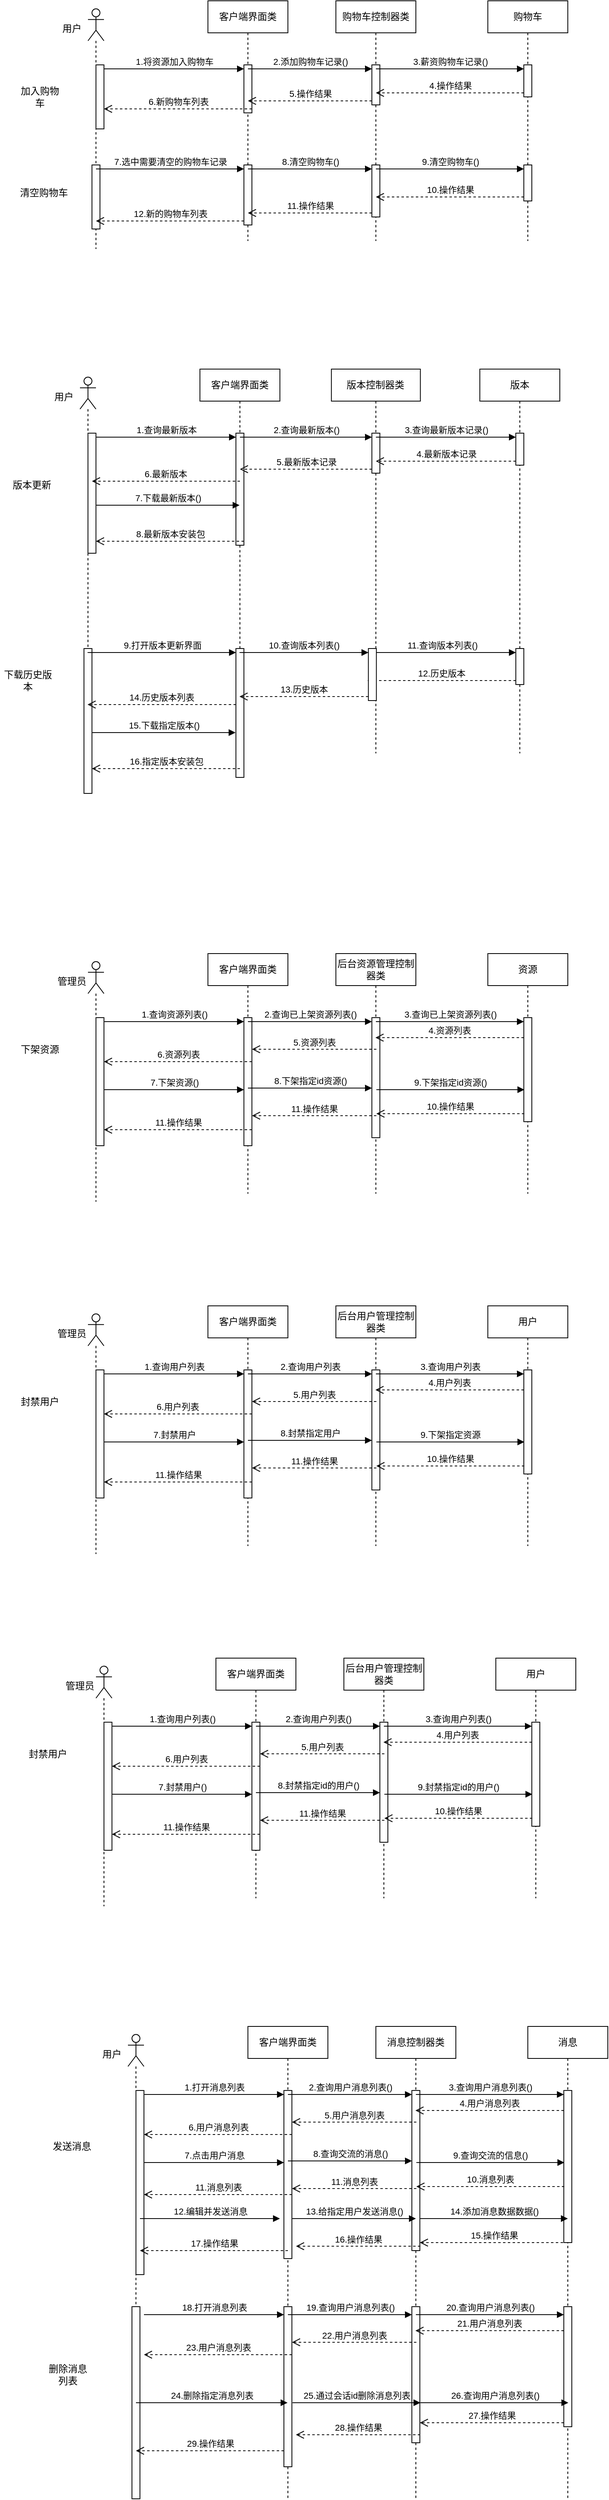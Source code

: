<mxfile version="24.2.2" type="github">
  <diagram name="第 1 页" id="rg37rK0ZUS6LvM8L5Lnt">
    <mxGraphModel dx="1500" dy="757" grid="1" gridSize="10" guides="1" tooltips="1" connect="1" arrows="1" fold="1" page="1" pageScale="1" pageWidth="827" pageHeight="1169" math="0" shadow="0">
      <root>
        <mxCell id="0" />
        <mxCell id="1" parent="0" />
        <mxCell id="FfkJ6QqM64WMyUVE7YDJ-1" value="" style="shape=umlLifeline;perimeter=lifelinePerimeter;whiteSpace=wrap;html=1;container=1;dropTarget=0;collapsible=0;recursiveResize=0;outlineConnect=0;portConstraint=eastwest;newEdgeStyle={&quot;curved&quot;:0,&quot;rounded&quot;:0};participant=umlActor;" vertex="1" parent="1">
          <mxGeometry x="120" y="370" width="20" height="300" as="geometry" />
        </mxCell>
        <mxCell id="FfkJ6QqM64WMyUVE7YDJ-8" value="" style="html=1;points=[[0,0,0,0,5],[0,1,0,0,-5],[1,0,0,0,5],[1,1,0,0,-5]];perimeter=orthogonalPerimeter;outlineConnect=0;targetShapes=umlLifeline;portConstraint=eastwest;newEdgeStyle={&quot;curved&quot;:0,&quot;rounded&quot;:0};" vertex="1" parent="FfkJ6QqM64WMyUVE7YDJ-1">
          <mxGeometry x="10" y="70" width="10" height="80" as="geometry" />
        </mxCell>
        <mxCell id="FfkJ6QqM64WMyUVE7YDJ-18" value="" style="html=1;points=[[0,0,0,0,5],[0,1,0,0,-5],[1,0,0,0,5],[1,1,0,0,-5]];perimeter=orthogonalPerimeter;outlineConnect=0;targetShapes=umlLifeline;portConstraint=eastwest;newEdgeStyle={&quot;curved&quot;:0,&quot;rounded&quot;:0};" vertex="1" parent="FfkJ6QqM64WMyUVE7YDJ-1">
          <mxGeometry x="5" y="195" width="10" height="80" as="geometry" />
        </mxCell>
        <mxCell id="FfkJ6QqM64WMyUVE7YDJ-2" value="客户端界面类" style="shape=umlLifeline;perimeter=lifelinePerimeter;whiteSpace=wrap;html=1;container=1;dropTarget=0;collapsible=0;recursiveResize=0;outlineConnect=0;portConstraint=eastwest;newEdgeStyle={&quot;curved&quot;:0,&quot;rounded&quot;:0};" vertex="1" parent="1">
          <mxGeometry x="270" y="360" width="100" height="300" as="geometry" />
        </mxCell>
        <mxCell id="FfkJ6QqM64WMyUVE7YDJ-5" value="" style="html=1;points=[[0,0,0,0,5],[0,1,0,0,-5],[1,0,0,0,5],[1,1,0,0,-5]];perimeter=orthogonalPerimeter;outlineConnect=0;targetShapes=umlLifeline;portConstraint=eastwest;newEdgeStyle={&quot;curved&quot;:0,&quot;rounded&quot;:0};" vertex="1" parent="FfkJ6QqM64WMyUVE7YDJ-2">
          <mxGeometry x="45" y="80" width="10" height="60" as="geometry" />
        </mxCell>
        <mxCell id="FfkJ6QqM64WMyUVE7YDJ-19" value="" style="html=1;points=[[0,0,0,0,5],[0,1,0,0,-5],[1,0,0,0,5],[1,1,0,0,-5]];perimeter=orthogonalPerimeter;outlineConnect=0;targetShapes=umlLifeline;portConstraint=eastwest;newEdgeStyle={&quot;curved&quot;:0,&quot;rounded&quot;:0};" vertex="1" parent="FfkJ6QqM64WMyUVE7YDJ-2">
          <mxGeometry x="45" y="205" width="10" height="75" as="geometry" />
        </mxCell>
        <mxCell id="FfkJ6QqM64WMyUVE7YDJ-3" value="购物车控制器类" style="shape=umlLifeline;perimeter=lifelinePerimeter;whiteSpace=wrap;html=1;container=1;dropTarget=0;collapsible=0;recursiveResize=0;outlineConnect=0;portConstraint=eastwest;newEdgeStyle={&quot;curved&quot;:0,&quot;rounded&quot;:0};" vertex="1" parent="1">
          <mxGeometry x="430" y="360" width="100" height="300" as="geometry" />
        </mxCell>
        <mxCell id="FfkJ6QqM64WMyUVE7YDJ-10" value="" style="html=1;points=[[0,0,0,0,5],[0,1,0,0,-5],[1,0,0,0,5],[1,1,0,0,-5]];perimeter=orthogonalPerimeter;outlineConnect=0;targetShapes=umlLifeline;portConstraint=eastwest;newEdgeStyle={&quot;curved&quot;:0,&quot;rounded&quot;:0};" vertex="1" parent="FfkJ6QqM64WMyUVE7YDJ-3">
          <mxGeometry x="45" y="80" width="10" height="50" as="geometry" />
        </mxCell>
        <mxCell id="FfkJ6QqM64WMyUVE7YDJ-22" value="" style="html=1;points=[[0,0,0,0,5],[0,1,0,0,-5],[1,0,0,0,5],[1,1,0,0,-5]];perimeter=orthogonalPerimeter;outlineConnect=0;targetShapes=umlLifeline;portConstraint=eastwest;newEdgeStyle={&quot;curved&quot;:0,&quot;rounded&quot;:0};" vertex="1" parent="FfkJ6QqM64WMyUVE7YDJ-3">
          <mxGeometry x="45" y="205" width="10" height="65" as="geometry" />
        </mxCell>
        <mxCell id="FfkJ6QqM64WMyUVE7YDJ-4" value="购物车" style="shape=umlLifeline;perimeter=lifelinePerimeter;whiteSpace=wrap;html=1;container=1;dropTarget=0;collapsible=0;recursiveResize=0;outlineConnect=0;portConstraint=eastwest;newEdgeStyle={&quot;curved&quot;:0,&quot;rounded&quot;:0};" vertex="1" parent="1">
          <mxGeometry x="620" y="360" width="100" height="300" as="geometry" />
        </mxCell>
        <mxCell id="FfkJ6QqM64WMyUVE7YDJ-13" value="" style="html=1;points=[[0,0,0,0,5],[0,1,0,0,-5],[1,0,0,0,5],[1,1,0,0,-5]];perimeter=orthogonalPerimeter;outlineConnect=0;targetShapes=umlLifeline;portConstraint=eastwest;newEdgeStyle={&quot;curved&quot;:0,&quot;rounded&quot;:0};" vertex="1" parent="FfkJ6QqM64WMyUVE7YDJ-4">
          <mxGeometry x="45" y="80" width="10" height="40" as="geometry" />
        </mxCell>
        <mxCell id="FfkJ6QqM64WMyUVE7YDJ-25" value="" style="html=1;points=[[0,0,0,0,5],[0,1,0,0,-5],[1,0,0,0,5],[1,1,0,0,-5]];perimeter=orthogonalPerimeter;outlineConnect=0;targetShapes=umlLifeline;portConstraint=eastwest;newEdgeStyle={&quot;curved&quot;:0,&quot;rounded&quot;:0};" vertex="1" parent="FfkJ6QqM64WMyUVE7YDJ-4">
          <mxGeometry x="45" y="205" width="10" height="45" as="geometry" />
        </mxCell>
        <mxCell id="FfkJ6QqM64WMyUVE7YDJ-6" value="1.将资源加入购物车" style="html=1;verticalAlign=bottom;endArrow=block;curved=0;rounded=0;entryX=0;entryY=0;entryDx=0;entryDy=5;entryPerimeter=0;" edge="1" target="FfkJ6QqM64WMyUVE7YDJ-5" parent="1" source="FfkJ6QqM64WMyUVE7YDJ-8">
          <mxGeometry x="0.006" relative="1" as="geometry">
            <mxPoint x="190" y="445" as="sourcePoint" />
            <mxPoint as="offset" />
          </mxGeometry>
        </mxCell>
        <mxCell id="FfkJ6QqM64WMyUVE7YDJ-9" value="用户" style="text;html=1;align=center;verticalAlign=middle;whiteSpace=wrap;rounded=0;" vertex="1" parent="1">
          <mxGeometry x="70" y="380" width="60" height="30" as="geometry" />
        </mxCell>
        <mxCell id="FfkJ6QqM64WMyUVE7YDJ-7" value="6.新购物车列表" style="html=1;verticalAlign=bottom;endArrow=open;dashed=1;endSize=8;curved=0;rounded=0;exitX=1;exitY=1;exitDx=0;exitDy=-5;" edge="1" source="FfkJ6QqM64WMyUVE7YDJ-5" parent="1" target="FfkJ6QqM64WMyUVE7YDJ-8">
          <mxGeometry relative="1" as="geometry">
            <mxPoint x="395" y="515" as="targetPoint" />
          </mxGeometry>
        </mxCell>
        <mxCell id="FfkJ6QqM64WMyUVE7YDJ-11" value="2.添加购物车记录()" style="html=1;verticalAlign=bottom;endArrow=block;curved=0;rounded=0;entryX=0;entryY=0;entryDx=0;entryDy=5;" edge="1" target="FfkJ6QqM64WMyUVE7YDJ-10" parent="1" source="FfkJ6QqM64WMyUVE7YDJ-2">
          <mxGeometry relative="1" as="geometry">
            <mxPoint x="405" y="445" as="sourcePoint" />
          </mxGeometry>
        </mxCell>
        <mxCell id="FfkJ6QqM64WMyUVE7YDJ-12" value="5.操作结果" style="html=1;verticalAlign=bottom;endArrow=open;dashed=1;endSize=8;curved=0;rounded=0;exitX=0;exitY=1;exitDx=0;exitDy=-5;" edge="1" source="FfkJ6QqM64WMyUVE7YDJ-10" parent="1" target="FfkJ6QqM64WMyUVE7YDJ-2">
          <mxGeometry relative="1" as="geometry">
            <mxPoint x="405" y="515" as="targetPoint" />
          </mxGeometry>
        </mxCell>
        <mxCell id="FfkJ6QqM64WMyUVE7YDJ-14" value="3.薪资购物车记录()" style="html=1;verticalAlign=bottom;endArrow=block;curved=0;rounded=0;entryX=0;entryY=0;entryDx=0;entryDy=5;" edge="1" target="FfkJ6QqM64WMyUVE7YDJ-13" parent="1" source="FfkJ6QqM64WMyUVE7YDJ-3">
          <mxGeometry x="0.003" relative="1" as="geometry">
            <mxPoint x="595" y="445" as="sourcePoint" />
            <mxPoint as="offset" />
          </mxGeometry>
        </mxCell>
        <mxCell id="FfkJ6QqM64WMyUVE7YDJ-15" value="4.操作结果" style="html=1;verticalAlign=bottom;endArrow=open;dashed=1;endSize=8;curved=0;rounded=0;exitX=0;exitY=1;exitDx=0;exitDy=-5;" edge="1" source="FfkJ6QqM64WMyUVE7YDJ-13" parent="1" target="FfkJ6QqM64WMyUVE7YDJ-3">
          <mxGeometry relative="1" as="geometry">
            <mxPoint x="595" y="515" as="targetPoint" />
          </mxGeometry>
        </mxCell>
        <mxCell id="FfkJ6QqM64WMyUVE7YDJ-16" value="加入购物车" style="text;html=1;align=center;verticalAlign=middle;whiteSpace=wrap;rounded=0;" vertex="1" parent="1">
          <mxGeometry x="30" y="465" width="60" height="30" as="geometry" />
        </mxCell>
        <mxCell id="FfkJ6QqM64WMyUVE7YDJ-17" value="清空购物车" style="text;html=1;align=center;verticalAlign=middle;whiteSpace=wrap;rounded=0;" vertex="1" parent="1">
          <mxGeometry x="30" y="585" width="70" height="30" as="geometry" />
        </mxCell>
        <mxCell id="FfkJ6QqM64WMyUVE7YDJ-20" value="7.选中需要清空的购物车记录" style="html=1;verticalAlign=bottom;endArrow=block;curved=0;rounded=0;entryX=0;entryY=0;entryDx=0;entryDy=5;" edge="1" target="FfkJ6QqM64WMyUVE7YDJ-19" parent="1" source="FfkJ6QqM64WMyUVE7YDJ-1">
          <mxGeometry relative="1" as="geometry">
            <mxPoint x="255" y="570" as="sourcePoint" />
          </mxGeometry>
        </mxCell>
        <mxCell id="FfkJ6QqM64WMyUVE7YDJ-21" value="12.新的购物车列表" style="html=1;verticalAlign=bottom;endArrow=open;dashed=1;endSize=8;curved=0;rounded=0;exitX=0;exitY=1;exitDx=0;exitDy=-5;" edge="1" source="FfkJ6QqM64WMyUVE7YDJ-19" parent="1" target="FfkJ6QqM64WMyUVE7YDJ-1">
          <mxGeometry relative="1" as="geometry">
            <mxPoint x="255" y="640" as="targetPoint" />
          </mxGeometry>
        </mxCell>
        <mxCell id="FfkJ6QqM64WMyUVE7YDJ-23" value="8.清空购物车()" style="html=1;verticalAlign=bottom;endArrow=block;curved=0;rounded=0;entryX=0;entryY=0;entryDx=0;entryDy=5;" edge="1" target="FfkJ6QqM64WMyUVE7YDJ-22" parent="1" source="FfkJ6QqM64WMyUVE7YDJ-2">
          <mxGeometry relative="1" as="geometry">
            <mxPoint x="405" y="570" as="sourcePoint" />
          </mxGeometry>
        </mxCell>
        <mxCell id="FfkJ6QqM64WMyUVE7YDJ-24" value="11.操作结果" style="html=1;verticalAlign=bottom;endArrow=open;dashed=1;endSize=8;curved=0;rounded=0;exitX=0;exitY=1;exitDx=0;exitDy=-5;" edge="1" source="FfkJ6QqM64WMyUVE7YDJ-22" parent="1" target="FfkJ6QqM64WMyUVE7YDJ-2">
          <mxGeometry relative="1" as="geometry">
            <mxPoint x="405" y="640" as="targetPoint" />
          </mxGeometry>
        </mxCell>
        <mxCell id="FfkJ6QqM64WMyUVE7YDJ-26" value="9.清空购物车()" style="html=1;verticalAlign=bottom;endArrow=block;curved=0;rounded=0;entryX=0;entryY=0;entryDx=0;entryDy=5;" edge="1" target="FfkJ6QqM64WMyUVE7YDJ-25" parent="1" source="FfkJ6QqM64WMyUVE7YDJ-3">
          <mxGeometry relative="1" as="geometry">
            <mxPoint x="595" y="570" as="sourcePoint" />
          </mxGeometry>
        </mxCell>
        <mxCell id="FfkJ6QqM64WMyUVE7YDJ-27" value="10.操作结果" style="html=1;verticalAlign=bottom;endArrow=open;dashed=1;endSize=8;curved=0;rounded=0;exitX=0;exitY=1;exitDx=0;exitDy=-5;" edge="1" source="FfkJ6QqM64WMyUVE7YDJ-25" parent="1" target="FfkJ6QqM64WMyUVE7YDJ-3">
          <mxGeometry relative="1" as="geometry">
            <mxPoint x="595" y="640" as="targetPoint" />
          </mxGeometry>
        </mxCell>
        <mxCell id="FfkJ6QqM64WMyUVE7YDJ-28" value="" style="shape=umlLifeline;perimeter=lifelinePerimeter;whiteSpace=wrap;html=1;container=1;dropTarget=0;collapsible=0;recursiveResize=0;outlineConnect=0;portConstraint=eastwest;newEdgeStyle={&quot;curved&quot;:0,&quot;rounded&quot;:0};participant=umlActor;" vertex="1" parent="1">
          <mxGeometry x="110" y="830" width="20" height="460" as="geometry" />
        </mxCell>
        <mxCell id="FfkJ6QqM64WMyUVE7YDJ-29" value="" style="html=1;points=[[0,0,0,0,5],[0,1,0,0,-5],[1,0,0,0,5],[1,1,0,0,-5]];perimeter=orthogonalPerimeter;outlineConnect=0;targetShapes=umlLifeline;portConstraint=eastwest;newEdgeStyle={&quot;curved&quot;:0,&quot;rounded&quot;:0};" vertex="1" parent="FfkJ6QqM64WMyUVE7YDJ-28">
          <mxGeometry x="10" y="70" width="10" height="150" as="geometry" />
        </mxCell>
        <mxCell id="FfkJ6QqM64WMyUVE7YDJ-31" value="客户端界面类" style="shape=umlLifeline;perimeter=lifelinePerimeter;whiteSpace=wrap;html=1;container=1;dropTarget=0;collapsible=0;recursiveResize=0;outlineConnect=0;portConstraint=eastwest;newEdgeStyle={&quot;curved&quot;:0,&quot;rounded&quot;:0};" vertex="1" parent="1">
          <mxGeometry x="260" y="820" width="100" height="460" as="geometry" />
        </mxCell>
        <mxCell id="FfkJ6QqM64WMyUVE7YDJ-32" value="" style="html=1;points=[[0,0,0,0,5],[0,1,0,0,-5],[1,0,0,0,5],[1,1,0,0,-5]];perimeter=orthogonalPerimeter;outlineConnect=0;targetShapes=umlLifeline;portConstraint=eastwest;newEdgeStyle={&quot;curved&quot;:0,&quot;rounded&quot;:0};" vertex="1" parent="FfkJ6QqM64WMyUVE7YDJ-31">
          <mxGeometry x="45" y="80" width="10" height="140" as="geometry" />
        </mxCell>
        <mxCell id="FfkJ6QqM64WMyUVE7YDJ-34" value="版本控制器类" style="shape=umlLifeline;perimeter=lifelinePerimeter;whiteSpace=wrap;html=1;container=1;dropTarget=0;collapsible=0;recursiveResize=0;outlineConnect=0;portConstraint=eastwest;newEdgeStyle={&quot;curved&quot;:0,&quot;rounded&quot;:0};" vertex="1" parent="1">
          <mxGeometry x="424.38" y="820" width="111.25" height="480" as="geometry" />
        </mxCell>
        <mxCell id="FfkJ6QqM64WMyUVE7YDJ-35" value="" style="html=1;points=[[0,0,0,0,5],[0,1,0,0,-5],[1,0,0,0,5],[1,1,0,0,-5]];perimeter=orthogonalPerimeter;outlineConnect=0;targetShapes=umlLifeline;portConstraint=eastwest;newEdgeStyle={&quot;curved&quot;:0,&quot;rounded&quot;:0};" vertex="1" parent="FfkJ6QqM64WMyUVE7YDJ-34">
          <mxGeometry x="50.63" y="80" width="10" height="50" as="geometry" />
        </mxCell>
        <mxCell id="FfkJ6QqM64WMyUVE7YDJ-37" value="版本" style="shape=umlLifeline;perimeter=lifelinePerimeter;whiteSpace=wrap;html=1;container=1;dropTarget=0;collapsible=0;recursiveResize=0;outlineConnect=0;portConstraint=eastwest;newEdgeStyle={&quot;curved&quot;:0,&quot;rounded&quot;:0};" vertex="1" parent="1">
          <mxGeometry x="610" y="820" width="100" height="480" as="geometry" />
        </mxCell>
        <mxCell id="FfkJ6QqM64WMyUVE7YDJ-38" value="" style="html=1;points=[[0,0,0,0,5],[0,1,0,0,-5],[1,0,0,0,5],[1,1,0,0,-5]];perimeter=orthogonalPerimeter;outlineConnect=0;targetShapes=umlLifeline;portConstraint=eastwest;newEdgeStyle={&quot;curved&quot;:0,&quot;rounded&quot;:0};" vertex="1" parent="FfkJ6QqM64WMyUVE7YDJ-37">
          <mxGeometry x="45" y="80" width="10" height="40" as="geometry" />
        </mxCell>
        <mxCell id="FfkJ6QqM64WMyUVE7YDJ-40" value="1.查询最新版本" style="html=1;verticalAlign=bottom;endArrow=block;curved=0;rounded=0;entryX=0;entryY=0;entryDx=0;entryDy=5;entryPerimeter=0;" edge="1" source="FfkJ6QqM64WMyUVE7YDJ-29" target="FfkJ6QqM64WMyUVE7YDJ-32" parent="1">
          <mxGeometry relative="1" as="geometry">
            <mxPoint x="180" y="905" as="sourcePoint" />
          </mxGeometry>
        </mxCell>
        <mxCell id="FfkJ6QqM64WMyUVE7YDJ-41" value="用户" style="text;html=1;align=center;verticalAlign=middle;whiteSpace=wrap;rounded=0;" vertex="1" parent="1">
          <mxGeometry x="60" y="840" width="60" height="30" as="geometry" />
        </mxCell>
        <mxCell id="FfkJ6QqM64WMyUVE7YDJ-42" value="6.最新版本" style="html=1;verticalAlign=bottom;endArrow=open;dashed=1;endSize=8;curved=0;rounded=0;exitX=1;exitY=1;exitDx=0;exitDy=-5;" edge="1" parent="1">
          <mxGeometry x="0.005" relative="1" as="geometry">
            <mxPoint x="125" y="960" as="targetPoint" />
            <mxPoint x="310" y="960" as="sourcePoint" />
            <mxPoint as="offset" />
          </mxGeometry>
        </mxCell>
        <mxCell id="FfkJ6QqM64WMyUVE7YDJ-43" value="2.查询最新版本()" style="html=1;verticalAlign=bottom;endArrow=block;curved=0;rounded=0;entryX=0;entryY=0;entryDx=0;entryDy=5;" edge="1" source="FfkJ6QqM64WMyUVE7YDJ-31" target="FfkJ6QqM64WMyUVE7YDJ-35" parent="1">
          <mxGeometry relative="1" as="geometry">
            <mxPoint x="395" y="905" as="sourcePoint" />
          </mxGeometry>
        </mxCell>
        <mxCell id="FfkJ6QqM64WMyUVE7YDJ-44" value="5.最新版本记录" style="html=1;verticalAlign=bottom;endArrow=open;dashed=1;endSize=8;curved=0;rounded=0;exitX=0;exitY=1;exitDx=0;exitDy=-5;" edge="1" source="FfkJ6QqM64WMyUVE7YDJ-35" target="FfkJ6QqM64WMyUVE7YDJ-31" parent="1">
          <mxGeometry relative="1" as="geometry">
            <mxPoint x="395" y="975" as="targetPoint" />
          </mxGeometry>
        </mxCell>
        <mxCell id="FfkJ6QqM64WMyUVE7YDJ-45" value="3.查询最新版本记录()" style="html=1;verticalAlign=bottom;endArrow=block;curved=0;rounded=0;entryX=0;entryY=0;entryDx=0;entryDy=5;" edge="1" source="FfkJ6QqM64WMyUVE7YDJ-34" target="FfkJ6QqM64WMyUVE7YDJ-38" parent="1">
          <mxGeometry relative="1" as="geometry">
            <mxPoint x="585" y="905" as="sourcePoint" />
          </mxGeometry>
        </mxCell>
        <mxCell id="FfkJ6QqM64WMyUVE7YDJ-46" value="4.最新版本记录" style="html=1;verticalAlign=bottom;endArrow=open;dashed=1;endSize=8;curved=0;rounded=0;exitX=0;exitY=1;exitDx=0;exitDy=-5;" edge="1" source="FfkJ6QqM64WMyUVE7YDJ-38" target="FfkJ6QqM64WMyUVE7YDJ-34" parent="1">
          <mxGeometry relative="1" as="geometry">
            <mxPoint x="585" y="975" as="targetPoint" />
          </mxGeometry>
        </mxCell>
        <mxCell id="FfkJ6QqM64WMyUVE7YDJ-30" value="" style="html=1;points=[[0,0,0,0,5],[0,1,0,0,-5],[1,0,0,0,5],[1,1,0,0,-5]];perimeter=orthogonalPerimeter;outlineConnect=0;targetShapes=umlLifeline;portConstraint=eastwest;newEdgeStyle={&quot;curved&quot;:0,&quot;rounded&quot;:0};" vertex="1" parent="1">
          <mxGeometry x="115" y="1169" width="10" height="181" as="geometry" />
        </mxCell>
        <mxCell id="FfkJ6QqM64WMyUVE7YDJ-33" value="" style="html=1;points=[[0,0,0,0,5],[0,1,0,0,-5],[1,0,0,0,5],[1,1,0,0,-5]];perimeter=orthogonalPerimeter;outlineConnect=0;targetShapes=umlLifeline;portConstraint=eastwest;newEdgeStyle={&quot;curved&quot;:0,&quot;rounded&quot;:0};" vertex="1" parent="1">
          <mxGeometry x="305" y="1169" width="10" height="161" as="geometry" />
        </mxCell>
        <mxCell id="FfkJ6QqM64WMyUVE7YDJ-39" value="" style="html=1;points=[[0,0,0,0,5],[0,1,0,0,-5],[1,0,0,0,5],[1,1,0,0,-5]];perimeter=orthogonalPerimeter;outlineConnect=0;targetShapes=umlLifeline;portConstraint=eastwest;newEdgeStyle={&quot;curved&quot;:0,&quot;rounded&quot;:0};" vertex="1" parent="1">
          <mxGeometry x="655" y="1169" width="10" height="45" as="geometry" />
        </mxCell>
        <mxCell id="FfkJ6QqM64WMyUVE7YDJ-48" value="下载历史版本" style="text;html=1;align=center;verticalAlign=middle;whiteSpace=wrap;rounded=0;" vertex="1" parent="1">
          <mxGeometry x="10" y="1194" width="70" height="30" as="geometry" />
        </mxCell>
        <mxCell id="FfkJ6QqM64WMyUVE7YDJ-49" value="9.打开版本更新界面" style="html=1;verticalAlign=bottom;endArrow=block;curved=0;rounded=0;entryX=0;entryY=0;entryDx=0;entryDy=5;" edge="1" target="FfkJ6QqM64WMyUVE7YDJ-33" parent="1">
          <mxGeometry relative="1" as="geometry">
            <mxPoint x="119.5" y="1174" as="sourcePoint" />
          </mxGeometry>
        </mxCell>
        <mxCell id="FfkJ6QqM64WMyUVE7YDJ-50" value="14.历史版本列表" style="html=1;verticalAlign=bottom;endArrow=open;dashed=1;endSize=8;curved=0;rounded=0;" edge="1" source="FfkJ6QqM64WMyUVE7YDJ-33" parent="1">
          <mxGeometry relative="1" as="geometry">
            <mxPoint x="119.5" y="1239" as="targetPoint" />
          </mxGeometry>
        </mxCell>
        <mxCell id="FfkJ6QqM64WMyUVE7YDJ-51" value="10.查询版本列表()" style="html=1;verticalAlign=bottom;endArrow=block;curved=0;rounded=0;entryX=0;entryY=0;entryDx=0;entryDy=5;" edge="1" target="FfkJ6QqM64WMyUVE7YDJ-36" parent="1">
          <mxGeometry relative="1" as="geometry">
            <mxPoint x="309.5" y="1174" as="sourcePoint" />
          </mxGeometry>
        </mxCell>
        <mxCell id="FfkJ6QqM64WMyUVE7YDJ-52" value="13.历史版本" style="html=1;verticalAlign=bottom;endArrow=open;dashed=1;endSize=8;curved=0;rounded=0;exitX=0;exitY=1;exitDx=0;exitDy=-5;" edge="1" source="FfkJ6QqM64WMyUVE7YDJ-36" parent="1">
          <mxGeometry relative="1" as="geometry">
            <mxPoint x="309.5" y="1229" as="targetPoint" />
          </mxGeometry>
        </mxCell>
        <mxCell id="FfkJ6QqM64WMyUVE7YDJ-53" value="11.查询版本列表()" style="html=1;verticalAlign=bottom;endArrow=block;curved=0;rounded=0;entryX=0;entryY=0;entryDx=0;entryDy=5;" edge="1" target="FfkJ6QqM64WMyUVE7YDJ-39" parent="1">
          <mxGeometry relative="1" as="geometry">
            <mxPoint x="469.5" y="1174" as="sourcePoint" />
          </mxGeometry>
        </mxCell>
        <mxCell id="FfkJ6QqM64WMyUVE7YDJ-54" value="12.历史版本" style="html=1;verticalAlign=bottom;endArrow=open;dashed=1;endSize=8;curved=0;rounded=0;exitX=0;exitY=1;exitDx=0;exitDy=-5;" edge="1" source="FfkJ6QqM64WMyUVE7YDJ-39" parent="1">
          <mxGeometry relative="1" as="geometry">
            <mxPoint x="469.5" y="1209" as="targetPoint" />
          </mxGeometry>
        </mxCell>
        <mxCell id="FfkJ6QqM64WMyUVE7YDJ-36" value="" style="html=1;points=[[0,0,0,0,5],[0,1,0,0,-5],[1,0,0,0,5],[1,1,0,0,-5]];perimeter=orthogonalPerimeter;outlineConnect=0;targetShapes=umlLifeline;portConstraint=eastwest;newEdgeStyle={&quot;curved&quot;:0,&quot;rounded&quot;:0};" vertex="1" parent="1">
          <mxGeometry x="470.63" y="1169" width="10" height="65" as="geometry" />
        </mxCell>
        <mxCell id="FfkJ6QqM64WMyUVE7YDJ-66" value="7.下载最新版本()" style="html=1;verticalAlign=bottom;endArrow=block;curved=0;rounded=0;" edge="1" parent="1">
          <mxGeometry width="80" relative="1" as="geometry">
            <mxPoint x="130" y="990" as="sourcePoint" />
            <mxPoint x="309.5" y="990" as="targetPoint" />
          </mxGeometry>
        </mxCell>
        <mxCell id="FfkJ6QqM64WMyUVE7YDJ-69" value="8.最新版本安装包" style="html=1;verticalAlign=bottom;endArrow=open;dashed=1;endSize=8;curved=0;rounded=0;exitX=1;exitY=1;exitDx=0;exitDy=-5;exitPerimeter=0;" edge="1" parent="1" source="FfkJ6QqM64WMyUVE7YDJ-32" target="FfkJ6QqM64WMyUVE7YDJ-29">
          <mxGeometry relative="1" as="geometry">
            <mxPoint x="270" y="1020" as="sourcePoint" />
            <mxPoint x="190" y="1020" as="targetPoint" />
          </mxGeometry>
        </mxCell>
        <mxCell id="FfkJ6QqM64WMyUVE7YDJ-71" value="版本更新" style="text;html=1;align=center;verticalAlign=middle;whiteSpace=wrap;rounded=0;" vertex="1" parent="1">
          <mxGeometry x="20" y="950" width="60" height="30" as="geometry" />
        </mxCell>
        <mxCell id="FfkJ6QqM64WMyUVE7YDJ-72" value="&lt;div&gt;15.下载指定版本()&lt;/div&gt;" style="html=1;verticalAlign=bottom;endArrow=block;curved=0;rounded=0;" edge="1" parent="1">
          <mxGeometry width="80" relative="1" as="geometry">
            <mxPoint x="125" y="1274" as="sourcePoint" />
            <mxPoint x="304.5" y="1274" as="targetPoint" />
          </mxGeometry>
        </mxCell>
        <mxCell id="FfkJ6QqM64WMyUVE7YDJ-73" value="16.指定版本安装包" style="html=1;verticalAlign=bottom;endArrow=open;dashed=1;endSize=8;curved=0;rounded=0;exitX=1;exitY=1;exitDx=0;exitDy=-5;exitPerimeter=0;" edge="1" parent="1">
          <mxGeometry relative="1" as="geometry">
            <mxPoint x="310" y="1319" as="sourcePoint" />
            <mxPoint x="125" y="1319" as="targetPoint" />
          </mxGeometry>
        </mxCell>
        <mxCell id="FfkJ6QqM64WMyUVE7YDJ-74" value="" style="shape=umlLifeline;perimeter=lifelinePerimeter;whiteSpace=wrap;html=1;container=1;dropTarget=0;collapsible=0;recursiveResize=0;outlineConnect=0;portConstraint=eastwest;newEdgeStyle={&quot;curved&quot;:0,&quot;rounded&quot;:0};participant=umlActor;" vertex="1" parent="1">
          <mxGeometry x="120" y="1560" width="20" height="300" as="geometry" />
        </mxCell>
        <mxCell id="FfkJ6QqM64WMyUVE7YDJ-75" value="" style="html=1;points=[[0,0,0,0,5],[0,1,0,0,-5],[1,0,0,0,5],[1,1,0,0,-5]];perimeter=orthogonalPerimeter;outlineConnect=0;targetShapes=umlLifeline;portConstraint=eastwest;newEdgeStyle={&quot;curved&quot;:0,&quot;rounded&quot;:0};" vertex="1" parent="FfkJ6QqM64WMyUVE7YDJ-74">
          <mxGeometry x="10" y="70" width="10" height="160" as="geometry" />
        </mxCell>
        <mxCell id="FfkJ6QqM64WMyUVE7YDJ-77" value="客户端界面类" style="shape=umlLifeline;perimeter=lifelinePerimeter;whiteSpace=wrap;html=1;container=1;dropTarget=0;collapsible=0;recursiveResize=0;outlineConnect=0;portConstraint=eastwest;newEdgeStyle={&quot;curved&quot;:0,&quot;rounded&quot;:0};" vertex="1" parent="1">
          <mxGeometry x="270" y="1550" width="100" height="300" as="geometry" />
        </mxCell>
        <mxCell id="FfkJ6QqM64WMyUVE7YDJ-78" value="" style="html=1;points=[[0,0,0,0,5],[0,1,0,0,-5],[1,0,0,0,5],[1,1,0,0,-5]];perimeter=orthogonalPerimeter;outlineConnect=0;targetShapes=umlLifeline;portConstraint=eastwest;newEdgeStyle={&quot;curved&quot;:0,&quot;rounded&quot;:0};" vertex="1" parent="FfkJ6QqM64WMyUVE7YDJ-77">
          <mxGeometry x="45" y="80" width="10" height="160" as="geometry" />
        </mxCell>
        <mxCell id="FfkJ6QqM64WMyUVE7YDJ-80" value="后台资源管理控制器类" style="shape=umlLifeline;perimeter=lifelinePerimeter;whiteSpace=wrap;html=1;container=1;dropTarget=0;collapsible=0;recursiveResize=0;outlineConnect=0;portConstraint=eastwest;newEdgeStyle={&quot;curved&quot;:0,&quot;rounded&quot;:0};" vertex="1" parent="1">
          <mxGeometry x="430" y="1550" width="100" height="300" as="geometry" />
        </mxCell>
        <mxCell id="FfkJ6QqM64WMyUVE7YDJ-81" value="" style="html=1;points=[[0,0,0,0,5],[0,1,0,0,-5],[1,0,0,0,5],[1,1,0,0,-5]];perimeter=orthogonalPerimeter;outlineConnect=0;targetShapes=umlLifeline;portConstraint=eastwest;newEdgeStyle={&quot;curved&quot;:0,&quot;rounded&quot;:0};" vertex="1" parent="FfkJ6QqM64WMyUVE7YDJ-80">
          <mxGeometry x="45" y="80" width="10" height="150" as="geometry" />
        </mxCell>
        <mxCell id="FfkJ6QqM64WMyUVE7YDJ-83" value="资源" style="shape=umlLifeline;perimeter=lifelinePerimeter;whiteSpace=wrap;html=1;container=1;dropTarget=0;collapsible=0;recursiveResize=0;outlineConnect=0;portConstraint=eastwest;newEdgeStyle={&quot;curved&quot;:0,&quot;rounded&quot;:0};" vertex="1" parent="1">
          <mxGeometry x="620" y="1550" width="100" height="300" as="geometry" />
        </mxCell>
        <mxCell id="FfkJ6QqM64WMyUVE7YDJ-84" value="" style="html=1;points=[[0,0,0,0,5],[0,1,0,0,-5],[1,0,0,0,5],[1,1,0,0,-5]];perimeter=orthogonalPerimeter;outlineConnect=0;targetShapes=umlLifeline;portConstraint=eastwest;newEdgeStyle={&quot;curved&quot;:0,&quot;rounded&quot;:0};" vertex="1" parent="FfkJ6QqM64WMyUVE7YDJ-83">
          <mxGeometry x="45" y="80" width="10" height="130" as="geometry" />
        </mxCell>
        <mxCell id="FfkJ6QqM64WMyUVE7YDJ-86" value="1.查询资源列表()" style="html=1;verticalAlign=bottom;endArrow=block;curved=0;rounded=0;entryX=0;entryY=0;entryDx=0;entryDy=5;entryPerimeter=0;" edge="1" parent="1" source="FfkJ6QqM64WMyUVE7YDJ-75" target="FfkJ6QqM64WMyUVE7YDJ-78">
          <mxGeometry relative="1" as="geometry">
            <mxPoint x="190" y="1635" as="sourcePoint" />
          </mxGeometry>
        </mxCell>
        <mxCell id="FfkJ6QqM64WMyUVE7YDJ-87" value="管理员" style="text;html=1;align=center;verticalAlign=middle;whiteSpace=wrap;rounded=0;" vertex="1" parent="1">
          <mxGeometry x="70" y="1570" width="60" height="30" as="geometry" />
        </mxCell>
        <mxCell id="FfkJ6QqM64WMyUVE7YDJ-88" value="6.资源列表" style="html=1;verticalAlign=bottom;endArrow=open;dashed=1;endSize=8;curved=0;rounded=0;exitX=1;exitY=1;exitDx=0;exitDy=-5;" edge="1" parent="1">
          <mxGeometry relative="1" as="geometry">
            <mxPoint x="140" y="1685" as="targetPoint" />
            <mxPoint x="325" y="1685" as="sourcePoint" />
          </mxGeometry>
        </mxCell>
        <mxCell id="FfkJ6QqM64WMyUVE7YDJ-89" value="2.查询已上架资源列表()" style="html=1;verticalAlign=bottom;endArrow=block;curved=0;rounded=0;entryX=0;entryY=0;entryDx=0;entryDy=5;" edge="1" parent="1" source="FfkJ6QqM64WMyUVE7YDJ-77" target="FfkJ6QqM64WMyUVE7YDJ-81">
          <mxGeometry relative="1" as="geometry">
            <mxPoint x="405" y="1635" as="sourcePoint" />
          </mxGeometry>
        </mxCell>
        <mxCell id="FfkJ6QqM64WMyUVE7YDJ-90" value="5.资源列表" style="html=1;verticalAlign=bottom;endArrow=open;dashed=1;endSize=8;curved=0;rounded=0;exitX=0;exitY=1;exitDx=0;exitDy=-5;" edge="1" parent="1">
          <mxGeometry relative="1" as="geometry">
            <mxPoint x="325.13" y="1669.5" as="targetPoint" />
            <mxPoint x="480.63" y="1669.5" as="sourcePoint" />
          </mxGeometry>
        </mxCell>
        <mxCell id="FfkJ6QqM64WMyUVE7YDJ-91" value="3.查询已上架资源列表()" style="html=1;verticalAlign=bottom;endArrow=block;curved=0;rounded=0;entryX=0;entryY=0;entryDx=0;entryDy=5;" edge="1" parent="1" source="FfkJ6QqM64WMyUVE7YDJ-80" target="FfkJ6QqM64WMyUVE7YDJ-84">
          <mxGeometry x="0.003" relative="1" as="geometry">
            <mxPoint x="595" y="1635" as="sourcePoint" />
            <mxPoint as="offset" />
          </mxGeometry>
        </mxCell>
        <mxCell id="FfkJ6QqM64WMyUVE7YDJ-92" value="4.资源列表" style="html=1;verticalAlign=bottom;endArrow=open;dashed=1;endSize=8;curved=0;rounded=0;exitX=0;exitY=1;exitDx=0;exitDy=-5;" edge="1" parent="1">
          <mxGeometry relative="1" as="geometry">
            <mxPoint x="479.5" y="1655" as="targetPoint" />
            <mxPoint x="665" y="1655" as="sourcePoint" />
          </mxGeometry>
        </mxCell>
        <mxCell id="FfkJ6QqM64WMyUVE7YDJ-93" value="下架资源" style="text;html=1;align=center;verticalAlign=middle;whiteSpace=wrap;rounded=0;" vertex="1" parent="1">
          <mxGeometry x="30" y="1655" width="60" height="30" as="geometry" />
        </mxCell>
        <mxCell id="FfkJ6QqM64WMyUVE7YDJ-103" value="7.下架资源()" style="html=1;verticalAlign=bottom;endArrow=block;curved=0;rounded=0;entryX=0;entryY=0;entryDx=0;entryDy=5;entryPerimeter=0;" edge="1" parent="1">
          <mxGeometry relative="1" as="geometry">
            <mxPoint x="140" y="1720" as="sourcePoint" />
            <mxPoint x="315" y="1720" as="targetPoint" />
          </mxGeometry>
        </mxCell>
        <mxCell id="FfkJ6QqM64WMyUVE7YDJ-104" value="11.操作结果" style="html=1;verticalAlign=bottom;endArrow=open;dashed=1;endSize=8;curved=0;rounded=0;exitX=1;exitY=1;exitDx=0;exitDy=-5;" edge="1" parent="1">
          <mxGeometry relative="1" as="geometry">
            <mxPoint x="140" y="1770" as="targetPoint" />
            <mxPoint x="325" y="1770" as="sourcePoint" />
          </mxGeometry>
        </mxCell>
        <mxCell id="FfkJ6QqM64WMyUVE7YDJ-106" value="8.下架指定id资源()" style="html=1;verticalAlign=bottom;endArrow=block;curved=0;rounded=0;entryX=0;entryY=0;entryDx=0;entryDy=5;" edge="1" parent="1">
          <mxGeometry relative="1" as="geometry">
            <mxPoint x="320" y="1718" as="sourcePoint" />
            <mxPoint x="475" y="1718" as="targetPoint" />
          </mxGeometry>
        </mxCell>
        <mxCell id="FfkJ6QqM64WMyUVE7YDJ-107" value="11.操作结果" style="html=1;verticalAlign=bottom;endArrow=open;dashed=1;endSize=8;curved=0;rounded=0;exitX=0;exitY=1;exitDx=0;exitDy=-5;" edge="1" parent="1">
          <mxGeometry relative="1" as="geometry">
            <mxPoint x="325.13" y="1752.5" as="targetPoint" />
            <mxPoint x="480.63" y="1752.5" as="sourcePoint" />
          </mxGeometry>
        </mxCell>
        <mxCell id="FfkJ6QqM64WMyUVE7YDJ-108" value="9.下架指定id资源()" style="html=1;verticalAlign=bottom;endArrow=block;curved=0;rounded=0;entryX=0;entryY=0;entryDx=0;entryDy=5;" edge="1" parent="1">
          <mxGeometry relative="1" as="geometry">
            <mxPoint x="480.63" y="1720" as="sourcePoint" />
            <mxPoint x="665.63" y="1720" as="targetPoint" />
          </mxGeometry>
        </mxCell>
        <mxCell id="FfkJ6QqM64WMyUVE7YDJ-109" value="10.操作结果" style="html=1;verticalAlign=bottom;endArrow=open;dashed=1;endSize=8;curved=0;rounded=0;exitX=0;exitY=1;exitDx=0;exitDy=-5;" edge="1" parent="1">
          <mxGeometry relative="1" as="geometry">
            <mxPoint x="480.63" y="1750" as="targetPoint" />
            <mxPoint x="665.63" y="1750" as="sourcePoint" />
          </mxGeometry>
        </mxCell>
        <mxCell id="FfkJ6QqM64WMyUVE7YDJ-110" value="" style="shape=umlLifeline;perimeter=lifelinePerimeter;whiteSpace=wrap;html=1;container=1;dropTarget=0;collapsible=0;recursiveResize=0;outlineConnect=0;portConstraint=eastwest;newEdgeStyle={&quot;curved&quot;:0,&quot;rounded&quot;:0};participant=umlActor;" vertex="1" parent="1">
          <mxGeometry x="120" y="2000" width="20" height="300" as="geometry" />
        </mxCell>
        <mxCell id="FfkJ6QqM64WMyUVE7YDJ-111" value="" style="html=1;points=[[0,0,0,0,5],[0,1,0,0,-5],[1,0,0,0,5],[1,1,0,0,-5]];perimeter=orthogonalPerimeter;outlineConnect=0;targetShapes=umlLifeline;portConstraint=eastwest;newEdgeStyle={&quot;curved&quot;:0,&quot;rounded&quot;:0};" vertex="1" parent="FfkJ6QqM64WMyUVE7YDJ-110">
          <mxGeometry x="10" y="70" width="10" height="160" as="geometry" />
        </mxCell>
        <mxCell id="FfkJ6QqM64WMyUVE7YDJ-112" value="客户端界面类" style="shape=umlLifeline;perimeter=lifelinePerimeter;whiteSpace=wrap;html=1;container=1;dropTarget=0;collapsible=0;recursiveResize=0;outlineConnect=0;portConstraint=eastwest;newEdgeStyle={&quot;curved&quot;:0,&quot;rounded&quot;:0};" vertex="1" parent="1">
          <mxGeometry x="270" y="1990" width="100" height="300" as="geometry" />
        </mxCell>
        <mxCell id="FfkJ6QqM64WMyUVE7YDJ-113" value="" style="html=1;points=[[0,0,0,0,5],[0,1,0,0,-5],[1,0,0,0,5],[1,1,0,0,-5]];perimeter=orthogonalPerimeter;outlineConnect=0;targetShapes=umlLifeline;portConstraint=eastwest;newEdgeStyle={&quot;curved&quot;:0,&quot;rounded&quot;:0};" vertex="1" parent="FfkJ6QqM64WMyUVE7YDJ-112">
          <mxGeometry x="45" y="80" width="10" height="160" as="geometry" />
        </mxCell>
        <mxCell id="FfkJ6QqM64WMyUVE7YDJ-114" value="后台用户管理控制器类" style="shape=umlLifeline;perimeter=lifelinePerimeter;whiteSpace=wrap;html=1;container=1;dropTarget=0;collapsible=0;recursiveResize=0;outlineConnect=0;portConstraint=eastwest;newEdgeStyle={&quot;curved&quot;:0,&quot;rounded&quot;:0};" vertex="1" parent="1">
          <mxGeometry x="430" y="1990" width="100" height="300" as="geometry" />
        </mxCell>
        <mxCell id="FfkJ6QqM64WMyUVE7YDJ-115" value="" style="html=1;points=[[0,0,0,0,5],[0,1,0,0,-5],[1,0,0,0,5],[1,1,0,0,-5]];perimeter=orthogonalPerimeter;outlineConnect=0;targetShapes=umlLifeline;portConstraint=eastwest;newEdgeStyle={&quot;curved&quot;:0,&quot;rounded&quot;:0};" vertex="1" parent="FfkJ6QqM64WMyUVE7YDJ-114">
          <mxGeometry x="45" y="80" width="10" height="150" as="geometry" />
        </mxCell>
        <mxCell id="FfkJ6QqM64WMyUVE7YDJ-116" value="用户" style="shape=umlLifeline;perimeter=lifelinePerimeter;whiteSpace=wrap;html=1;container=1;dropTarget=0;collapsible=0;recursiveResize=0;outlineConnect=0;portConstraint=eastwest;newEdgeStyle={&quot;curved&quot;:0,&quot;rounded&quot;:0};" vertex="1" parent="1">
          <mxGeometry x="620" y="1990" width="100" height="300" as="geometry" />
        </mxCell>
        <mxCell id="FfkJ6QqM64WMyUVE7YDJ-117" value="" style="html=1;points=[[0,0,0,0,5],[0,1,0,0,-5],[1,0,0,0,5],[1,1,0,0,-5]];perimeter=orthogonalPerimeter;outlineConnect=0;targetShapes=umlLifeline;portConstraint=eastwest;newEdgeStyle={&quot;curved&quot;:0,&quot;rounded&quot;:0};" vertex="1" parent="FfkJ6QqM64WMyUVE7YDJ-116">
          <mxGeometry x="45" y="80" width="10" height="130" as="geometry" />
        </mxCell>
        <mxCell id="FfkJ6QqM64WMyUVE7YDJ-118" value="1.查询用户列表" style="html=1;verticalAlign=bottom;endArrow=block;curved=0;rounded=0;entryX=0;entryY=0;entryDx=0;entryDy=5;entryPerimeter=0;" edge="1" parent="1" source="FfkJ6QqM64WMyUVE7YDJ-111" target="FfkJ6QqM64WMyUVE7YDJ-113">
          <mxGeometry relative="1" as="geometry">
            <mxPoint x="190" y="2075" as="sourcePoint" />
          </mxGeometry>
        </mxCell>
        <mxCell id="FfkJ6QqM64WMyUVE7YDJ-119" value="管理员" style="text;html=1;align=center;verticalAlign=middle;whiteSpace=wrap;rounded=0;" vertex="1" parent="1">
          <mxGeometry x="70" y="2010" width="60" height="30" as="geometry" />
        </mxCell>
        <mxCell id="FfkJ6QqM64WMyUVE7YDJ-120" value="6.用户列表" style="html=1;verticalAlign=bottom;endArrow=open;dashed=1;endSize=8;curved=0;rounded=0;exitX=1;exitY=1;exitDx=0;exitDy=-5;" edge="1" parent="1">
          <mxGeometry x="0.005" relative="1" as="geometry">
            <mxPoint x="140" y="2125" as="targetPoint" />
            <mxPoint x="325" y="2125" as="sourcePoint" />
            <mxPoint as="offset" />
          </mxGeometry>
        </mxCell>
        <mxCell id="FfkJ6QqM64WMyUVE7YDJ-121" value="2.查询用户列表" style="html=1;verticalAlign=bottom;endArrow=block;curved=0;rounded=0;entryX=0;entryY=0;entryDx=0;entryDy=5;" edge="1" parent="1" source="FfkJ6QqM64WMyUVE7YDJ-112" target="FfkJ6QqM64WMyUVE7YDJ-115">
          <mxGeometry relative="1" as="geometry">
            <mxPoint x="405" y="2075" as="sourcePoint" />
          </mxGeometry>
        </mxCell>
        <mxCell id="FfkJ6QqM64WMyUVE7YDJ-122" value="5.用户列表" style="html=1;verticalAlign=bottom;endArrow=open;dashed=1;endSize=8;curved=0;rounded=0;exitX=0;exitY=1;exitDx=0;exitDy=-5;" edge="1" parent="1">
          <mxGeometry relative="1" as="geometry">
            <mxPoint x="325.13" y="2109.5" as="targetPoint" />
            <mxPoint x="480.63" y="2109.5" as="sourcePoint" />
          </mxGeometry>
        </mxCell>
        <mxCell id="FfkJ6QqM64WMyUVE7YDJ-123" value="3.查询用户列表" style="html=1;verticalAlign=bottom;endArrow=block;curved=0;rounded=0;entryX=0;entryY=0;entryDx=0;entryDy=5;" edge="1" parent="1" source="FfkJ6QqM64WMyUVE7YDJ-114" target="FfkJ6QqM64WMyUVE7YDJ-117">
          <mxGeometry x="0.003" relative="1" as="geometry">
            <mxPoint x="595" y="2075" as="sourcePoint" />
            <mxPoint as="offset" />
          </mxGeometry>
        </mxCell>
        <mxCell id="FfkJ6QqM64WMyUVE7YDJ-124" value="4.用户列表" style="html=1;verticalAlign=bottom;endArrow=open;dashed=1;endSize=8;curved=0;rounded=0;exitX=0;exitY=1;exitDx=0;exitDy=-5;" edge="1" parent="1">
          <mxGeometry relative="1" as="geometry">
            <mxPoint x="479.5" y="2095" as="targetPoint" />
            <mxPoint x="665" y="2095" as="sourcePoint" />
          </mxGeometry>
        </mxCell>
        <mxCell id="FfkJ6QqM64WMyUVE7YDJ-125" value="封禁用户" style="text;html=1;align=center;verticalAlign=middle;whiteSpace=wrap;rounded=0;" vertex="1" parent="1">
          <mxGeometry x="30" y="2095" width="60" height="30" as="geometry" />
        </mxCell>
        <mxCell id="FfkJ6QqM64WMyUVE7YDJ-126" value="7.封禁用户" style="html=1;verticalAlign=bottom;endArrow=block;curved=0;rounded=0;entryX=0;entryY=0;entryDx=0;entryDy=5;entryPerimeter=0;" edge="1" parent="1">
          <mxGeometry relative="1" as="geometry">
            <mxPoint x="140" y="2160" as="sourcePoint" />
            <mxPoint x="315" y="2160" as="targetPoint" />
          </mxGeometry>
        </mxCell>
        <mxCell id="FfkJ6QqM64WMyUVE7YDJ-127" value="11.操作结果" style="html=1;verticalAlign=bottom;endArrow=open;dashed=1;endSize=8;curved=0;rounded=0;exitX=1;exitY=1;exitDx=0;exitDy=-5;" edge="1" parent="1">
          <mxGeometry relative="1" as="geometry">
            <mxPoint x="140" y="2210" as="targetPoint" />
            <mxPoint x="325" y="2210" as="sourcePoint" />
          </mxGeometry>
        </mxCell>
        <mxCell id="FfkJ6QqM64WMyUVE7YDJ-128" value="8.封禁指定用户" style="html=1;verticalAlign=bottom;endArrow=block;curved=0;rounded=0;entryX=0;entryY=0;entryDx=0;entryDy=5;" edge="1" parent="1">
          <mxGeometry relative="1" as="geometry">
            <mxPoint x="320" y="2158" as="sourcePoint" />
            <mxPoint x="475" y="2158" as="targetPoint" />
          </mxGeometry>
        </mxCell>
        <mxCell id="FfkJ6QqM64WMyUVE7YDJ-129" value="11.操作结果" style="html=1;verticalAlign=bottom;endArrow=open;dashed=1;endSize=8;curved=0;rounded=0;exitX=0;exitY=1;exitDx=0;exitDy=-5;" edge="1" parent="1">
          <mxGeometry relative="1" as="geometry">
            <mxPoint x="325.13" y="2192.5" as="targetPoint" />
            <mxPoint x="480.63" y="2192.5" as="sourcePoint" />
          </mxGeometry>
        </mxCell>
        <mxCell id="FfkJ6QqM64WMyUVE7YDJ-130" value="9.下架指定资源" style="html=1;verticalAlign=bottom;endArrow=block;curved=0;rounded=0;entryX=0;entryY=0;entryDx=0;entryDy=5;" edge="1" parent="1">
          <mxGeometry relative="1" as="geometry">
            <mxPoint x="480.63" y="2160" as="sourcePoint" />
            <mxPoint x="665.63" y="2160" as="targetPoint" />
          </mxGeometry>
        </mxCell>
        <mxCell id="FfkJ6QqM64WMyUVE7YDJ-131" value="10.操作结果" style="html=1;verticalAlign=bottom;endArrow=open;dashed=1;endSize=8;curved=0;rounded=0;exitX=0;exitY=1;exitDx=0;exitDy=-5;" edge="1" parent="1">
          <mxGeometry relative="1" as="geometry">
            <mxPoint x="480.63" y="2190" as="targetPoint" />
            <mxPoint x="665.63" y="2190" as="sourcePoint" />
          </mxGeometry>
        </mxCell>
        <mxCell id="FfkJ6QqM64WMyUVE7YDJ-135" value="" style="shape=umlLifeline;perimeter=lifelinePerimeter;whiteSpace=wrap;html=1;container=1;dropTarget=0;collapsible=0;recursiveResize=0;outlineConnect=0;portConstraint=eastwest;newEdgeStyle={&quot;curved&quot;:0,&quot;rounded&quot;:0};participant=umlActor;" vertex="1" parent="1">
          <mxGeometry x="130" y="2440" width="20" height="300" as="geometry" />
        </mxCell>
        <mxCell id="FfkJ6QqM64WMyUVE7YDJ-136" value="" style="html=1;points=[[0,0,0,0,5],[0,1,0,0,-5],[1,0,0,0,5],[1,1,0,0,-5]];perimeter=orthogonalPerimeter;outlineConnect=0;targetShapes=umlLifeline;portConstraint=eastwest;newEdgeStyle={&quot;curved&quot;:0,&quot;rounded&quot;:0};" vertex="1" parent="FfkJ6QqM64WMyUVE7YDJ-135">
          <mxGeometry x="10" y="70" width="10" height="160" as="geometry" />
        </mxCell>
        <mxCell id="FfkJ6QqM64WMyUVE7YDJ-137" value="客户端界面类" style="shape=umlLifeline;perimeter=lifelinePerimeter;whiteSpace=wrap;html=1;container=1;dropTarget=0;collapsible=0;recursiveResize=0;outlineConnect=0;portConstraint=eastwest;newEdgeStyle={&quot;curved&quot;:0,&quot;rounded&quot;:0};" vertex="1" parent="1">
          <mxGeometry x="280" y="2430" width="100" height="300" as="geometry" />
        </mxCell>
        <mxCell id="FfkJ6QqM64WMyUVE7YDJ-138" value="" style="html=1;points=[[0,0,0,0,5],[0,1,0,0,-5],[1,0,0,0,5],[1,1,0,0,-5]];perimeter=orthogonalPerimeter;outlineConnect=0;targetShapes=umlLifeline;portConstraint=eastwest;newEdgeStyle={&quot;curved&quot;:0,&quot;rounded&quot;:0};" vertex="1" parent="FfkJ6QqM64WMyUVE7YDJ-137">
          <mxGeometry x="45" y="80" width="10" height="160" as="geometry" />
        </mxCell>
        <mxCell id="FfkJ6QqM64WMyUVE7YDJ-139" value="后台用户管理控制器类" style="shape=umlLifeline;perimeter=lifelinePerimeter;whiteSpace=wrap;html=1;container=1;dropTarget=0;collapsible=0;recursiveResize=0;outlineConnect=0;portConstraint=eastwest;newEdgeStyle={&quot;curved&quot;:0,&quot;rounded&quot;:0};" vertex="1" parent="1">
          <mxGeometry x="440" y="2430" width="100" height="300" as="geometry" />
        </mxCell>
        <mxCell id="FfkJ6QqM64WMyUVE7YDJ-140" value="" style="html=1;points=[[0,0,0,0,5],[0,1,0,0,-5],[1,0,0,0,5],[1,1,0,0,-5]];perimeter=orthogonalPerimeter;outlineConnect=0;targetShapes=umlLifeline;portConstraint=eastwest;newEdgeStyle={&quot;curved&quot;:0,&quot;rounded&quot;:0};" vertex="1" parent="FfkJ6QqM64WMyUVE7YDJ-139">
          <mxGeometry x="45" y="80" width="10" height="150" as="geometry" />
        </mxCell>
        <mxCell id="FfkJ6QqM64WMyUVE7YDJ-141" value="用户" style="shape=umlLifeline;perimeter=lifelinePerimeter;whiteSpace=wrap;html=1;container=1;dropTarget=0;collapsible=0;recursiveResize=0;outlineConnect=0;portConstraint=eastwest;newEdgeStyle={&quot;curved&quot;:0,&quot;rounded&quot;:0};" vertex="1" parent="1">
          <mxGeometry x="630" y="2430" width="100" height="300" as="geometry" />
        </mxCell>
        <mxCell id="FfkJ6QqM64WMyUVE7YDJ-142" value="" style="html=1;points=[[0,0,0,0,5],[0,1,0,0,-5],[1,0,0,0,5],[1,1,0,0,-5]];perimeter=orthogonalPerimeter;outlineConnect=0;targetShapes=umlLifeline;portConstraint=eastwest;newEdgeStyle={&quot;curved&quot;:0,&quot;rounded&quot;:0};" vertex="1" parent="FfkJ6QqM64WMyUVE7YDJ-141">
          <mxGeometry x="45" y="80" width="10" height="130" as="geometry" />
        </mxCell>
        <mxCell id="FfkJ6QqM64WMyUVE7YDJ-143" value="1.查询用户列表()" style="html=1;verticalAlign=bottom;endArrow=block;curved=0;rounded=0;entryX=0;entryY=0;entryDx=0;entryDy=5;entryPerimeter=0;" edge="1" parent="1" source="FfkJ6QqM64WMyUVE7YDJ-136" target="FfkJ6QqM64WMyUVE7YDJ-138">
          <mxGeometry relative="1" as="geometry">
            <mxPoint x="200" y="2515" as="sourcePoint" />
          </mxGeometry>
        </mxCell>
        <mxCell id="FfkJ6QqM64WMyUVE7YDJ-144" value="管理员" style="text;html=1;align=center;verticalAlign=middle;whiteSpace=wrap;rounded=0;" vertex="1" parent="1">
          <mxGeometry x="80" y="2450" width="60" height="30" as="geometry" />
        </mxCell>
        <mxCell id="FfkJ6QqM64WMyUVE7YDJ-145" value="6.用户列表" style="html=1;verticalAlign=bottom;endArrow=open;dashed=1;endSize=8;curved=0;rounded=0;exitX=1;exitY=1;exitDx=0;exitDy=-5;" edge="1" parent="1">
          <mxGeometry relative="1" as="geometry">
            <mxPoint x="150" y="2565" as="targetPoint" />
            <mxPoint x="335" y="2565" as="sourcePoint" />
            <mxPoint as="offset" />
          </mxGeometry>
        </mxCell>
        <mxCell id="FfkJ6QqM64WMyUVE7YDJ-146" value="2.查询用户列表()" style="html=1;verticalAlign=bottom;endArrow=block;curved=0;rounded=0;entryX=0;entryY=0;entryDx=0;entryDy=5;" edge="1" parent="1" source="FfkJ6QqM64WMyUVE7YDJ-137" target="FfkJ6QqM64WMyUVE7YDJ-140">
          <mxGeometry relative="1" as="geometry">
            <mxPoint x="415" y="2515" as="sourcePoint" />
          </mxGeometry>
        </mxCell>
        <mxCell id="FfkJ6QqM64WMyUVE7YDJ-147" value="5.用户列表" style="html=1;verticalAlign=bottom;endArrow=open;dashed=1;endSize=8;curved=0;rounded=0;exitX=0;exitY=1;exitDx=0;exitDy=-5;" edge="1" parent="1">
          <mxGeometry relative="1" as="geometry">
            <mxPoint x="335.13" y="2549.5" as="targetPoint" />
            <mxPoint x="490.63" y="2549.5" as="sourcePoint" />
          </mxGeometry>
        </mxCell>
        <mxCell id="FfkJ6QqM64WMyUVE7YDJ-148" value="3.查询用户列表()" style="html=1;verticalAlign=bottom;endArrow=block;curved=0;rounded=0;entryX=0;entryY=0;entryDx=0;entryDy=5;" edge="1" parent="1" source="FfkJ6QqM64WMyUVE7YDJ-139" target="FfkJ6QqM64WMyUVE7YDJ-142">
          <mxGeometry x="0.003" relative="1" as="geometry">
            <mxPoint x="605" y="2515" as="sourcePoint" />
            <mxPoint as="offset" />
          </mxGeometry>
        </mxCell>
        <mxCell id="FfkJ6QqM64WMyUVE7YDJ-149" value="4.用户列表" style="html=1;verticalAlign=bottom;endArrow=open;dashed=1;endSize=8;curved=0;rounded=0;exitX=0;exitY=1;exitDx=0;exitDy=-5;" edge="1" parent="1">
          <mxGeometry relative="1" as="geometry">
            <mxPoint x="489.5" y="2535" as="targetPoint" />
            <mxPoint x="675" y="2535" as="sourcePoint" />
          </mxGeometry>
        </mxCell>
        <mxCell id="FfkJ6QqM64WMyUVE7YDJ-150" value="封禁用户" style="text;html=1;align=center;verticalAlign=middle;whiteSpace=wrap;rounded=0;" vertex="1" parent="1">
          <mxGeometry x="40" y="2535" width="60" height="30" as="geometry" />
        </mxCell>
        <mxCell id="FfkJ6QqM64WMyUVE7YDJ-151" value="7.封禁用户()" style="html=1;verticalAlign=bottom;endArrow=block;curved=0;rounded=0;entryX=0;entryY=0;entryDx=0;entryDy=5;entryPerimeter=0;" edge="1" parent="1">
          <mxGeometry relative="1" as="geometry">
            <mxPoint x="150" y="2600" as="sourcePoint" />
            <mxPoint x="325" y="2600" as="targetPoint" />
          </mxGeometry>
        </mxCell>
        <mxCell id="FfkJ6QqM64WMyUVE7YDJ-152" value="11.操作结果" style="html=1;verticalAlign=bottom;endArrow=open;dashed=1;endSize=8;curved=0;rounded=0;exitX=1;exitY=1;exitDx=0;exitDy=-5;" edge="1" parent="1">
          <mxGeometry relative="1" as="geometry">
            <mxPoint x="150" y="2650" as="targetPoint" />
            <mxPoint x="335" y="2650" as="sourcePoint" />
          </mxGeometry>
        </mxCell>
        <mxCell id="FfkJ6QqM64WMyUVE7YDJ-153" value="8.封禁指定id的用户()" style="html=1;verticalAlign=bottom;endArrow=block;curved=0;rounded=0;entryX=0;entryY=0;entryDx=0;entryDy=5;" edge="1" parent="1">
          <mxGeometry relative="1" as="geometry">
            <mxPoint x="330" y="2598" as="sourcePoint" />
            <mxPoint x="485" y="2598" as="targetPoint" />
          </mxGeometry>
        </mxCell>
        <mxCell id="FfkJ6QqM64WMyUVE7YDJ-154" value="11.操作结果" style="html=1;verticalAlign=bottom;endArrow=open;dashed=1;endSize=8;curved=0;rounded=0;exitX=0;exitY=1;exitDx=0;exitDy=-5;" edge="1" parent="1">
          <mxGeometry relative="1" as="geometry">
            <mxPoint x="335.13" y="2632.5" as="targetPoint" />
            <mxPoint x="490.63" y="2632.5" as="sourcePoint" />
          </mxGeometry>
        </mxCell>
        <mxCell id="FfkJ6QqM64WMyUVE7YDJ-155" value="9.封禁指定id的用户()" style="html=1;verticalAlign=bottom;endArrow=block;curved=0;rounded=0;entryX=0;entryY=0;entryDx=0;entryDy=5;" edge="1" parent="1">
          <mxGeometry relative="1" as="geometry">
            <mxPoint x="490.63" y="2600" as="sourcePoint" />
            <mxPoint x="675.63" y="2600" as="targetPoint" />
          </mxGeometry>
        </mxCell>
        <mxCell id="FfkJ6QqM64WMyUVE7YDJ-156" value="10.操作结果" style="html=1;verticalAlign=bottom;endArrow=open;dashed=1;endSize=8;curved=0;rounded=0;exitX=0;exitY=1;exitDx=0;exitDy=-5;" edge="1" parent="1">
          <mxGeometry relative="1" as="geometry">
            <mxPoint x="490.63" y="2630" as="targetPoint" />
            <mxPoint x="675.63" y="2630" as="sourcePoint" />
          </mxGeometry>
        </mxCell>
        <mxCell id="FfkJ6QqM64WMyUVE7YDJ-157" value="" style="shape=umlLifeline;perimeter=lifelinePerimeter;whiteSpace=wrap;html=1;container=1;dropTarget=0;collapsible=0;recursiveResize=0;outlineConnect=0;portConstraint=eastwest;newEdgeStyle={&quot;curved&quot;:0,&quot;rounded&quot;:0};participant=umlActor;" vertex="1" parent="1">
          <mxGeometry x="170" y="2900" width="20" height="580" as="geometry" />
        </mxCell>
        <mxCell id="FfkJ6QqM64WMyUVE7YDJ-158" value="" style="html=1;points=[[0,0,0,0,5],[0,1,0,0,-5],[1,0,0,0,5],[1,1,0,0,-5]];perimeter=orthogonalPerimeter;outlineConnect=0;targetShapes=umlLifeline;portConstraint=eastwest;newEdgeStyle={&quot;curved&quot;:0,&quot;rounded&quot;:0};" vertex="1" parent="FfkJ6QqM64WMyUVE7YDJ-157">
          <mxGeometry x="10" y="70" width="10" height="230" as="geometry" />
        </mxCell>
        <mxCell id="FfkJ6QqM64WMyUVE7YDJ-191" value="" style="html=1;points=[[0,0,0,0,5],[0,1,0,0,-5],[1,0,0,0,5],[1,1,0,0,-5]];perimeter=orthogonalPerimeter;outlineConnect=0;targetShapes=umlLifeline;portConstraint=eastwest;newEdgeStyle={&quot;curved&quot;:0,&quot;rounded&quot;:0};" vertex="1" parent="FfkJ6QqM64WMyUVE7YDJ-157">
          <mxGeometry x="5" y="340" width="10" height="240" as="geometry" />
        </mxCell>
        <mxCell id="FfkJ6QqM64WMyUVE7YDJ-159" value="客户端界面类" style="shape=umlLifeline;perimeter=lifelinePerimeter;whiteSpace=wrap;html=1;container=1;dropTarget=0;collapsible=0;recursiveResize=0;outlineConnect=0;portConstraint=eastwest;newEdgeStyle={&quot;curved&quot;:0,&quot;rounded&quot;:0};" vertex="1" parent="1">
          <mxGeometry x="320" y="2890" width="100" height="590" as="geometry" />
        </mxCell>
        <mxCell id="FfkJ6QqM64WMyUVE7YDJ-160" value="" style="html=1;points=[[0,0,0,0,5],[0,1,0,0,-5],[1,0,0,0,5],[1,1,0,0,-5]];perimeter=orthogonalPerimeter;outlineConnect=0;targetShapes=umlLifeline;portConstraint=eastwest;newEdgeStyle={&quot;curved&quot;:0,&quot;rounded&quot;:0};" vertex="1" parent="FfkJ6QqM64WMyUVE7YDJ-159">
          <mxGeometry x="45" y="80" width="10" height="210" as="geometry" />
        </mxCell>
        <mxCell id="FfkJ6QqM64WMyUVE7YDJ-192" value="" style="html=1;points=[[0,0,0,0,5],[0,1,0,0,-5],[1,0,0,0,5],[1,1,0,0,-5]];perimeter=orthogonalPerimeter;outlineConnect=0;targetShapes=umlLifeline;portConstraint=eastwest;newEdgeStyle={&quot;curved&quot;:0,&quot;rounded&quot;:0};" vertex="1" parent="FfkJ6QqM64WMyUVE7YDJ-159">
          <mxGeometry x="45" y="350" width="10" height="200" as="geometry" />
        </mxCell>
        <mxCell id="FfkJ6QqM64WMyUVE7YDJ-161" value="消息控制器类" style="shape=umlLifeline;perimeter=lifelinePerimeter;whiteSpace=wrap;html=1;container=1;dropTarget=0;collapsible=0;recursiveResize=0;outlineConnect=0;portConstraint=eastwest;newEdgeStyle={&quot;curved&quot;:0,&quot;rounded&quot;:0};" vertex="1" parent="1">
          <mxGeometry x="480" y="2890" width="100" height="590" as="geometry" />
        </mxCell>
        <mxCell id="FfkJ6QqM64WMyUVE7YDJ-162" value="" style="html=1;points=[[0,0,0,0,5],[0,1,0,0,-5],[1,0,0,0,5],[1,1,0,0,-5]];perimeter=orthogonalPerimeter;outlineConnect=0;targetShapes=umlLifeline;portConstraint=eastwest;newEdgeStyle={&quot;curved&quot;:0,&quot;rounded&quot;:0};" vertex="1" parent="FfkJ6QqM64WMyUVE7YDJ-161">
          <mxGeometry x="45" y="80" width="10" height="200" as="geometry" />
        </mxCell>
        <mxCell id="FfkJ6QqM64WMyUVE7YDJ-193" value="" style="html=1;points=[[0,0,0,0,5],[0,1,0,0,-5],[1,0,0,0,5],[1,1,0,0,-5]];perimeter=orthogonalPerimeter;outlineConnect=0;targetShapes=umlLifeline;portConstraint=eastwest;newEdgeStyle={&quot;curved&quot;:0,&quot;rounded&quot;:0};" vertex="1" parent="FfkJ6QqM64WMyUVE7YDJ-161">
          <mxGeometry x="45" y="350" width="10" height="170" as="geometry" />
        </mxCell>
        <mxCell id="FfkJ6QqM64WMyUVE7YDJ-163" value="消息" style="shape=umlLifeline;perimeter=lifelinePerimeter;whiteSpace=wrap;html=1;container=1;dropTarget=0;collapsible=0;recursiveResize=0;outlineConnect=0;portConstraint=eastwest;newEdgeStyle={&quot;curved&quot;:0,&quot;rounded&quot;:0};" vertex="1" parent="1">
          <mxGeometry x="670" y="2890" width="100" height="590" as="geometry" />
        </mxCell>
        <mxCell id="FfkJ6QqM64WMyUVE7YDJ-164" value="" style="html=1;points=[[0,0,0,0,5],[0,1,0,0,-5],[1,0,0,0,5],[1,1,0,0,-5]];perimeter=orthogonalPerimeter;outlineConnect=0;targetShapes=umlLifeline;portConstraint=eastwest;newEdgeStyle={&quot;curved&quot;:0,&quot;rounded&quot;:0};" vertex="1" parent="FfkJ6QqM64WMyUVE7YDJ-163">
          <mxGeometry x="45" y="80" width="10" height="190" as="geometry" />
        </mxCell>
        <mxCell id="FfkJ6QqM64WMyUVE7YDJ-194" value="" style="html=1;points=[[0,0,0,0,5],[0,1,0,0,-5],[1,0,0,0,5],[1,1,0,0,-5]];perimeter=orthogonalPerimeter;outlineConnect=0;targetShapes=umlLifeline;portConstraint=eastwest;newEdgeStyle={&quot;curved&quot;:0,&quot;rounded&quot;:0};" vertex="1" parent="FfkJ6QqM64WMyUVE7YDJ-163">
          <mxGeometry x="45" y="350" width="10" height="150" as="geometry" />
        </mxCell>
        <mxCell id="FfkJ6QqM64WMyUVE7YDJ-165" value="1.打开消息列表" style="html=1;verticalAlign=bottom;endArrow=block;curved=0;rounded=0;entryX=0;entryY=0;entryDx=0;entryDy=5;entryPerimeter=0;" edge="1" parent="1" source="FfkJ6QqM64WMyUVE7YDJ-158" target="FfkJ6QqM64WMyUVE7YDJ-160">
          <mxGeometry relative="1" as="geometry">
            <mxPoint x="240" y="2975" as="sourcePoint" />
          </mxGeometry>
        </mxCell>
        <mxCell id="FfkJ6QqM64WMyUVE7YDJ-166" value="用户" style="text;html=1;align=center;verticalAlign=middle;whiteSpace=wrap;rounded=0;" vertex="1" parent="1">
          <mxGeometry x="120" y="2910" width="60" height="30" as="geometry" />
        </mxCell>
        <mxCell id="FfkJ6QqM64WMyUVE7YDJ-167" value="6.用户消息列表" style="html=1;verticalAlign=bottom;endArrow=open;dashed=1;endSize=8;curved=0;rounded=0;exitX=1;exitY=1;exitDx=0;exitDy=-5;" edge="1" parent="1">
          <mxGeometry relative="1" as="geometry">
            <mxPoint x="190" y="3025" as="targetPoint" />
            <mxPoint x="375" y="3025" as="sourcePoint" />
            <mxPoint as="offset" />
          </mxGeometry>
        </mxCell>
        <mxCell id="FfkJ6QqM64WMyUVE7YDJ-168" value="2.查询用户消息列表()" style="html=1;verticalAlign=bottom;endArrow=block;curved=0;rounded=0;entryX=0;entryY=0;entryDx=0;entryDy=5;" edge="1" parent="1" source="FfkJ6QqM64WMyUVE7YDJ-159" target="FfkJ6QqM64WMyUVE7YDJ-162">
          <mxGeometry relative="1" as="geometry">
            <mxPoint x="455" y="2975" as="sourcePoint" />
          </mxGeometry>
        </mxCell>
        <mxCell id="FfkJ6QqM64WMyUVE7YDJ-169" value="5.用户消息列表" style="html=1;verticalAlign=bottom;endArrow=open;dashed=1;endSize=8;curved=0;rounded=0;exitX=0;exitY=1;exitDx=0;exitDy=-5;" edge="1" parent="1">
          <mxGeometry relative="1" as="geometry">
            <mxPoint x="375.13" y="3009.5" as="targetPoint" />
            <mxPoint x="530.63" y="3009.5" as="sourcePoint" />
          </mxGeometry>
        </mxCell>
        <mxCell id="FfkJ6QqM64WMyUVE7YDJ-170" value="3.查询用户消息列表()" style="html=1;verticalAlign=bottom;endArrow=block;curved=0;rounded=0;entryX=0;entryY=0;entryDx=0;entryDy=5;" edge="1" parent="1" source="FfkJ6QqM64WMyUVE7YDJ-161" target="FfkJ6QqM64WMyUVE7YDJ-164">
          <mxGeometry x="0.003" relative="1" as="geometry">
            <mxPoint x="645" y="2975" as="sourcePoint" />
            <mxPoint as="offset" />
          </mxGeometry>
        </mxCell>
        <mxCell id="FfkJ6QqM64WMyUVE7YDJ-171" value="4.用户消息列表" style="html=1;verticalAlign=bottom;endArrow=open;dashed=1;endSize=8;curved=0;rounded=0;exitX=0;exitY=1;exitDx=0;exitDy=-5;" edge="1" parent="1">
          <mxGeometry relative="1" as="geometry">
            <mxPoint x="529.5" y="2995" as="targetPoint" />
            <mxPoint x="715" y="2995" as="sourcePoint" />
          </mxGeometry>
        </mxCell>
        <mxCell id="FfkJ6QqM64WMyUVE7YDJ-172" value="发送消息" style="text;html=1;align=center;verticalAlign=middle;whiteSpace=wrap;rounded=0;" vertex="1" parent="1">
          <mxGeometry x="60" y="3017.5" width="80" height="45" as="geometry" />
        </mxCell>
        <mxCell id="FfkJ6QqM64WMyUVE7YDJ-173" value="7.点击用户消息" style="html=1;verticalAlign=bottom;endArrow=block;curved=0;rounded=0;entryX=0;entryY=0;entryDx=0;entryDy=5;entryPerimeter=0;" edge="1" parent="1">
          <mxGeometry relative="1" as="geometry">
            <mxPoint x="190" y="3060" as="sourcePoint" />
            <mxPoint x="365" y="3060" as="targetPoint" />
          </mxGeometry>
        </mxCell>
        <mxCell id="FfkJ6QqM64WMyUVE7YDJ-174" value="11.消息列表" style="html=1;verticalAlign=bottom;endArrow=open;dashed=1;endSize=8;curved=0;rounded=0;exitX=1;exitY=1;exitDx=0;exitDy=-5;" edge="1" parent="1">
          <mxGeometry relative="1" as="geometry">
            <mxPoint x="190" y="3100" as="targetPoint" />
            <mxPoint x="375" y="3100" as="sourcePoint" />
          </mxGeometry>
        </mxCell>
        <mxCell id="FfkJ6QqM64WMyUVE7YDJ-175" value="8.查询交流的消息()" style="html=1;verticalAlign=bottom;endArrow=block;curved=0;rounded=0;entryX=0;entryY=0;entryDx=0;entryDy=5;" edge="1" parent="1">
          <mxGeometry relative="1" as="geometry">
            <mxPoint x="370" y="3058" as="sourcePoint" />
            <mxPoint x="525" y="3058" as="targetPoint" />
          </mxGeometry>
        </mxCell>
        <mxCell id="FfkJ6QqM64WMyUVE7YDJ-176" value="11.消息列表" style="html=1;verticalAlign=bottom;endArrow=open;dashed=1;endSize=8;curved=0;rounded=0;exitX=0;exitY=1;exitDx=0;exitDy=-5;" edge="1" parent="1">
          <mxGeometry relative="1" as="geometry">
            <mxPoint x="375.13" y="3092.5" as="targetPoint" />
            <mxPoint x="530.63" y="3092.5" as="sourcePoint" />
          </mxGeometry>
        </mxCell>
        <mxCell id="FfkJ6QqM64WMyUVE7YDJ-177" value="9.查询交流的信息()" style="html=1;verticalAlign=bottom;endArrow=block;curved=0;rounded=0;entryX=0;entryY=0;entryDx=0;entryDy=5;" edge="1" parent="1">
          <mxGeometry relative="1" as="geometry">
            <mxPoint x="530.63" y="3060" as="sourcePoint" />
            <mxPoint x="715.63" y="3060" as="targetPoint" />
          </mxGeometry>
        </mxCell>
        <mxCell id="FfkJ6QqM64WMyUVE7YDJ-178" value="10.消息列表" style="html=1;verticalAlign=bottom;endArrow=open;dashed=1;endSize=8;curved=0;rounded=0;exitX=0;exitY=1;exitDx=0;exitDy=-5;" edge="1" parent="1">
          <mxGeometry relative="1" as="geometry">
            <mxPoint x="530.63" y="3090" as="targetPoint" />
            <mxPoint x="715.63" y="3090" as="sourcePoint" />
          </mxGeometry>
        </mxCell>
        <mxCell id="FfkJ6QqM64WMyUVE7YDJ-179" value="12.编辑并发送消息" style="html=1;verticalAlign=bottom;endArrow=block;curved=0;rounded=0;entryX=0;entryY=0;entryDx=0;entryDy=5;entryPerimeter=0;" edge="1" parent="1">
          <mxGeometry relative="1" as="geometry">
            <mxPoint x="185" y="3130" as="sourcePoint" />
            <mxPoint x="360" y="3130" as="targetPoint" />
          </mxGeometry>
        </mxCell>
        <mxCell id="FfkJ6QqM64WMyUVE7YDJ-180" value="17.操作结果" style="html=1;verticalAlign=bottom;endArrow=open;dashed=1;endSize=8;curved=0;rounded=0;exitX=1;exitY=1;exitDx=0;exitDy=-5;" edge="1" parent="1">
          <mxGeometry relative="1" as="geometry">
            <mxPoint x="185" y="3170" as="targetPoint" />
            <mxPoint x="370" y="3170" as="sourcePoint" />
          </mxGeometry>
        </mxCell>
        <mxCell id="FfkJ6QqM64WMyUVE7YDJ-181" value="13.给指定用户发送消息()" style="html=1;verticalAlign=bottom;endArrow=block;curved=0;rounded=0;entryX=0;entryY=0;entryDx=0;entryDy=5;" edge="1" parent="1">
          <mxGeometry relative="1" as="geometry">
            <mxPoint x="375" y="3130" as="sourcePoint" />
            <mxPoint x="530" y="3130" as="targetPoint" />
          </mxGeometry>
        </mxCell>
        <mxCell id="FfkJ6QqM64WMyUVE7YDJ-182" value="16.操作结果" style="html=1;verticalAlign=bottom;endArrow=open;dashed=1;endSize=8;curved=0;rounded=0;exitX=0;exitY=1;exitDx=0;exitDy=-5;" edge="1" parent="1">
          <mxGeometry relative="1" as="geometry">
            <mxPoint x="380.13" y="3164.5" as="targetPoint" />
            <mxPoint x="535.63" y="3164.5" as="sourcePoint" />
          </mxGeometry>
        </mxCell>
        <mxCell id="FfkJ6QqM64WMyUVE7YDJ-183" value="14.添加消息数据数据()" style="html=1;verticalAlign=bottom;endArrow=block;curved=0;rounded=0;entryX=0;entryY=0;entryDx=0;entryDy=5;" edge="1" parent="1">
          <mxGeometry relative="1" as="geometry">
            <mxPoint x="535" y="3130" as="sourcePoint" />
            <mxPoint x="720" y="3130" as="targetPoint" />
          </mxGeometry>
        </mxCell>
        <mxCell id="FfkJ6QqM64WMyUVE7YDJ-184" value="15.操作结果" style="html=1;verticalAlign=bottom;endArrow=open;dashed=1;endSize=8;curved=0;rounded=0;exitX=0;exitY=1;exitDx=0;exitDy=-5;" edge="1" parent="1">
          <mxGeometry relative="1" as="geometry">
            <mxPoint x="535" y="3160" as="targetPoint" />
            <mxPoint x="720" y="3160" as="sourcePoint" />
          </mxGeometry>
        </mxCell>
        <mxCell id="FfkJ6QqM64WMyUVE7YDJ-185" value="18.打开消息列表" style="html=1;verticalAlign=bottom;endArrow=block;curved=0;rounded=0;entryX=0;entryY=0;entryDx=0;entryDy=5;entryPerimeter=0;" edge="1" parent="1">
          <mxGeometry relative="1" as="geometry">
            <mxPoint x="190" y="3250" as="sourcePoint" />
            <mxPoint x="365" y="3250" as="targetPoint" />
          </mxGeometry>
        </mxCell>
        <mxCell id="FfkJ6QqM64WMyUVE7YDJ-186" value="23.用户消息列表" style="html=1;verticalAlign=bottom;endArrow=open;dashed=1;endSize=8;curved=0;rounded=0;exitX=1;exitY=1;exitDx=0;exitDy=-5;" edge="1" parent="1">
          <mxGeometry relative="1" as="geometry">
            <mxPoint x="190" y="3300" as="targetPoint" />
            <mxPoint x="375" y="3300" as="sourcePoint" />
            <mxPoint as="offset" />
          </mxGeometry>
        </mxCell>
        <mxCell id="FfkJ6QqM64WMyUVE7YDJ-187" value="19.查询用户消息列表()" style="html=1;verticalAlign=bottom;endArrow=block;curved=0;rounded=0;entryX=0;entryY=0;entryDx=0;entryDy=5;" edge="1" parent="1">
          <mxGeometry relative="1" as="geometry">
            <mxPoint x="370" y="3250" as="sourcePoint" />
            <mxPoint x="525" y="3250" as="targetPoint" />
          </mxGeometry>
        </mxCell>
        <mxCell id="FfkJ6QqM64WMyUVE7YDJ-188" value="22.用户消息列表" style="html=1;verticalAlign=bottom;endArrow=open;dashed=1;endSize=8;curved=0;rounded=0;exitX=0;exitY=1;exitDx=0;exitDy=-5;" edge="1" parent="1">
          <mxGeometry relative="1" as="geometry">
            <mxPoint x="375.13" y="3284.5" as="targetPoint" />
            <mxPoint x="530.63" y="3284.5" as="sourcePoint" />
          </mxGeometry>
        </mxCell>
        <mxCell id="FfkJ6QqM64WMyUVE7YDJ-189" value="20.查询用户消息列表()" style="html=1;verticalAlign=bottom;endArrow=block;curved=0;rounded=0;entryX=0;entryY=0;entryDx=0;entryDy=5;" edge="1" parent="1">
          <mxGeometry x="0.003" relative="1" as="geometry">
            <mxPoint x="530" y="3250" as="sourcePoint" />
            <mxPoint as="offset" />
            <mxPoint x="715" y="3250" as="targetPoint" />
          </mxGeometry>
        </mxCell>
        <mxCell id="FfkJ6QqM64WMyUVE7YDJ-190" value="21.用户消息列表" style="html=1;verticalAlign=bottom;endArrow=open;dashed=1;endSize=8;curved=0;rounded=0;exitX=0;exitY=1;exitDx=0;exitDy=-5;" edge="1" parent="1">
          <mxGeometry relative="1" as="geometry">
            <mxPoint x="529.5" y="3270" as="targetPoint" />
            <mxPoint x="715" y="3270" as="sourcePoint" />
          </mxGeometry>
        </mxCell>
        <mxCell id="FfkJ6QqM64WMyUVE7YDJ-195" value="24.删除指定消息列表" style="html=1;verticalAlign=bottom;endArrow=block;curved=0;rounded=0;" edge="1" parent="1" target="FfkJ6QqM64WMyUVE7YDJ-159">
          <mxGeometry width="80" relative="1" as="geometry">
            <mxPoint x="180" y="3360" as="sourcePoint" />
            <mxPoint x="260" y="3360" as="targetPoint" />
          </mxGeometry>
        </mxCell>
        <mxCell id="FfkJ6QqM64WMyUVE7YDJ-196" value="25.通过会话id删除消息列表" style="html=1;verticalAlign=bottom;endArrow=block;curved=0;rounded=0;" edge="1" parent="1">
          <mxGeometry width="80" relative="1" as="geometry">
            <mxPoint x="375.797" y="3360" as="sourcePoint" />
            <mxPoint x="535.63" y="3360" as="targetPoint" />
          </mxGeometry>
        </mxCell>
        <mxCell id="FfkJ6QqM64WMyUVE7YDJ-197" value="26.查询用户消息列表()" style="html=1;verticalAlign=bottom;endArrow=block;curved=0;rounded=0;entryX=0;entryY=0;entryDx=0;entryDy=5;" edge="1" parent="1">
          <mxGeometry x="0.003" relative="1" as="geometry">
            <mxPoint x="535.63" y="3360" as="sourcePoint" />
            <mxPoint as="offset" />
            <mxPoint x="720.63" y="3360" as="targetPoint" />
          </mxGeometry>
        </mxCell>
        <mxCell id="FfkJ6QqM64WMyUVE7YDJ-198" value="27.操作结果" style="html=1;verticalAlign=bottom;endArrow=open;dashed=1;endSize=8;curved=0;rounded=0;exitX=0;exitY=1;exitDx=0;exitDy=-5;exitPerimeter=0;" edge="1" parent="1" source="FfkJ6QqM64WMyUVE7YDJ-194" target="FfkJ6QqM64WMyUVE7YDJ-193">
          <mxGeometry relative="1" as="geometry">
            <mxPoint x="670" y="3390" as="sourcePoint" />
            <mxPoint x="590" y="3390" as="targetPoint" />
          </mxGeometry>
        </mxCell>
        <mxCell id="FfkJ6QqM64WMyUVE7YDJ-200" value="28.操作结果" style="html=1;verticalAlign=bottom;endArrow=open;dashed=1;endSize=8;curved=0;rounded=0;exitX=0;exitY=1;exitDx=0;exitDy=-5;" edge="1" parent="1">
          <mxGeometry relative="1" as="geometry">
            <mxPoint x="380" y="3400" as="targetPoint" />
            <mxPoint x="535.5" y="3400" as="sourcePoint" />
          </mxGeometry>
        </mxCell>
        <mxCell id="FfkJ6QqM64WMyUVE7YDJ-203" value="29.操作结果" style="html=1;verticalAlign=bottom;endArrow=open;dashed=1;endSize=8;curved=0;rounded=0;exitX=1;exitY=1;exitDx=0;exitDy=-5;" edge="1" parent="1">
          <mxGeometry relative="1" as="geometry">
            <mxPoint x="180" y="3420" as="targetPoint" />
            <mxPoint x="365" y="3420" as="sourcePoint" />
            <mxPoint as="offset" />
          </mxGeometry>
        </mxCell>
        <mxCell id="FfkJ6QqM64WMyUVE7YDJ-204" value="删除消息列表" style="text;html=1;align=center;verticalAlign=middle;whiteSpace=wrap;rounded=0;" vertex="1" parent="1">
          <mxGeometry x="65" y="3310" width="60" height="30" as="geometry" />
        </mxCell>
      </root>
    </mxGraphModel>
  </diagram>
</mxfile>

